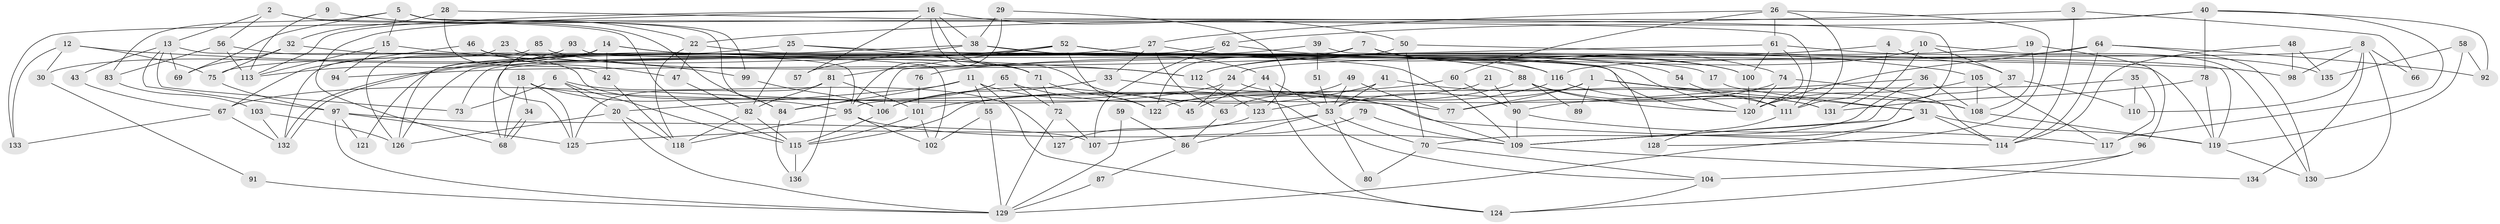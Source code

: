 // coarse degree distribution, {5: 0.16176470588235295, 8: 0.10294117647058823, 3: 0.19117647058823528, 7: 0.10294117647058823, 6: 0.07352941176470588, 12: 0.014705882352941176, 9: 0.029411764705882353, 4: 0.10294117647058823, 13: 0.014705882352941176, 15: 0.014705882352941176, 2: 0.16176470588235295, 17: 0.014705882352941176, 10: 0.014705882352941176}
// Generated by graph-tools (version 1.1) at 2025/18/03/04/25 18:18:42]
// undirected, 136 vertices, 272 edges
graph export_dot {
graph [start="1"]
  node [color=gray90,style=filled];
  1;
  2;
  3;
  4;
  5;
  6;
  7;
  8;
  9;
  10;
  11;
  12;
  13;
  14;
  15;
  16;
  17;
  18;
  19;
  20;
  21;
  22;
  23;
  24;
  25;
  26;
  27;
  28;
  29;
  30;
  31;
  32;
  33;
  34;
  35;
  36;
  37;
  38;
  39;
  40;
  41;
  42;
  43;
  44;
  45;
  46;
  47;
  48;
  49;
  50;
  51;
  52;
  53;
  54;
  55;
  56;
  57;
  58;
  59;
  60;
  61;
  62;
  63;
  64;
  65;
  66;
  67;
  68;
  69;
  70;
  71;
  72;
  73;
  74;
  75;
  76;
  77;
  78;
  79;
  80;
  81;
  82;
  83;
  84;
  85;
  86;
  87;
  88;
  89;
  90;
  91;
  92;
  93;
  94;
  95;
  96;
  97;
  98;
  99;
  100;
  101;
  102;
  103;
  104;
  105;
  106;
  107;
  108;
  109;
  110;
  111;
  112;
  113;
  114;
  115;
  116;
  117;
  118;
  119;
  120;
  121;
  122;
  123;
  124;
  125;
  126;
  127;
  128;
  129;
  130;
  131;
  132;
  133;
  134;
  135;
  136;
  1 -- 31;
  1 -- 108;
  1 -- 53;
  1 -- 77;
  1 -- 89;
  2 -- 115;
  2 -- 13;
  2 -- 56;
  2 -- 84;
  3 -- 22;
  3 -- 114;
  3 -- 66;
  4 -- 37;
  4 -- 112;
  4 -- 111;
  5 -- 83;
  5 -- 111;
  5 -- 15;
  5 -- 69;
  5 -- 84;
  5 -- 99;
  6 -- 73;
  6 -- 20;
  6 -- 115;
  6 -- 127;
  7 -- 74;
  7 -- 68;
  7 -- 116;
  7 -- 122;
  8 -- 130;
  8 -- 116;
  8 -- 66;
  8 -- 98;
  8 -- 110;
  8 -- 134;
  9 -- 22;
  9 -- 113;
  10 -- 131;
  10 -- 37;
  10 -- 112;
  10 -- 130;
  11 -- 84;
  11 -- 124;
  11 -- 20;
  11 -- 55;
  11 -- 104;
  12 -- 133;
  12 -- 112;
  12 -- 30;
  12 -- 75;
  13 -- 69;
  13 -- 95;
  13 -- 43;
  13 -- 73;
  13 -- 97;
  14 -- 120;
  14 -- 125;
  14 -- 17;
  14 -- 30;
  14 -- 42;
  15 -- 99;
  15 -- 94;
  15 -- 113;
  16 -- 71;
  16 -- 68;
  16 -- 38;
  16 -- 45;
  16 -- 50;
  16 -- 57;
  16 -- 113;
  17 -- 31;
  18 -- 125;
  18 -- 95;
  18 -- 34;
  18 -- 68;
  18 -- 77;
  19 -- 24;
  19 -- 96;
  19 -- 108;
  20 -- 129;
  20 -- 118;
  20 -- 126;
  21 -- 90;
  21 -- 115;
  22 -- 128;
  22 -- 118;
  22 -- 47;
  23 -- 71;
  23 -- 132;
  24 -- 108;
  24 -- 45;
  24 -- 67;
  25 -- 126;
  25 -- 119;
  25 -- 71;
  25 -- 82;
  26 -- 27;
  26 -- 61;
  26 -- 60;
  26 -- 111;
  26 -- 128;
  27 -- 33;
  27 -- 105;
  27 -- 63;
  27 -- 126;
  28 -- 42;
  28 -- 32;
  28 -- 109;
  29 -- 38;
  29 -- 95;
  29 -- 123;
  30 -- 91;
  31 -- 119;
  31 -- 114;
  31 -- 109;
  31 -- 129;
  32 -- 75;
  32 -- 109;
  32 -- 69;
  33 -- 106;
  33 -- 109;
  34 -- 68;
  34 -- 68;
  35 -- 95;
  35 -- 117;
  35 -- 110;
  36 -- 108;
  36 -- 90;
  36 -- 70;
  37 -- 110;
  37 -- 109;
  38 -- 88;
  38 -- 44;
  38 -- 57;
  38 -- 121;
  39 -- 75;
  39 -- 119;
  39 -- 51;
  40 -- 62;
  40 -- 117;
  40 -- 78;
  40 -- 92;
  40 -- 133;
  41 -- 106;
  41 -- 111;
  41 -- 53;
  42 -- 118;
  43 -- 67;
  44 -- 53;
  44 -- 45;
  44 -- 124;
  46 -- 47;
  46 -- 102;
  46 -- 67;
  47 -- 82;
  48 -- 98;
  48 -- 114;
  48 -- 135;
  49 -- 77;
  49 -- 53;
  49 -- 63;
  50 -- 70;
  50 -- 94;
  50 -- 98;
  51 -- 53;
  52 -- 81;
  52 -- 132;
  52 -- 132;
  52 -- 54;
  52 -- 100;
  52 -- 116;
  52 -- 122;
  53 -- 70;
  53 -- 80;
  53 -- 86;
  53 -- 125;
  54 -- 111;
  55 -- 129;
  55 -- 102;
  56 -- 113;
  56 -- 83;
  56 -- 106;
  58 -- 92;
  58 -- 135;
  58 -- 119;
  59 -- 129;
  59 -- 86;
  60 -- 101;
  60 -- 90;
  61 -- 106;
  61 -- 100;
  61 -- 120;
  61 -- 135;
  62 -- 100;
  62 -- 107;
  62 -- 73;
  63 -- 86;
  64 -- 120;
  64 -- 130;
  64 -- 76;
  64 -- 92;
  64 -- 114;
  65 -- 72;
  65 -- 84;
  65 -- 114;
  67 -- 132;
  67 -- 133;
  70 -- 80;
  70 -- 104;
  71 -- 122;
  71 -- 72;
  72 -- 129;
  72 -- 107;
  74 -- 77;
  74 -- 114;
  74 -- 120;
  75 -- 97;
  76 -- 101;
  78 -- 131;
  78 -- 119;
  79 -- 109;
  79 -- 107;
  81 -- 101;
  81 -- 82;
  81 -- 125;
  81 -- 136;
  82 -- 115;
  82 -- 118;
  83 -- 103;
  84 -- 136;
  85 -- 112;
  85 -- 126;
  86 -- 87;
  87 -- 129;
  88 -- 120;
  88 -- 122;
  88 -- 89;
  88 -- 131;
  90 -- 109;
  90 -- 117;
  91 -- 129;
  93 -- 120;
  93 -- 113;
  95 -- 118;
  95 -- 109;
  95 -- 102;
  96 -- 104;
  96 -- 124;
  97 -- 125;
  97 -- 107;
  97 -- 121;
  97 -- 129;
  99 -- 106;
  100 -- 120;
  101 -- 115;
  101 -- 102;
  103 -- 126;
  103 -- 132;
  104 -- 124;
  105 -- 120;
  105 -- 108;
  105 -- 117;
  106 -- 115;
  108 -- 119;
  109 -- 134;
  111 -- 128;
  112 -- 123;
  115 -- 136;
  116 -- 123;
  116 -- 131;
  119 -- 130;
  123 -- 127;
}
